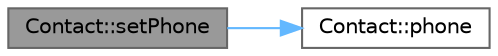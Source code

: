 digraph "Contact::setPhone"
{
 // LATEX_PDF_SIZE
  bgcolor="transparent";
  edge [fontname=Helvetica,fontsize=10,labelfontname=Helvetica,labelfontsize=10];
  node [fontname=Helvetica,fontsize=10,shape=box,height=0.2,width=0.4];
  rankdir="LR";
  Node1 [id="Node000001",label="Contact::setPhone",height=0.2,width=0.4,color="gray40", fillcolor="grey60", style="filled", fontcolor="black",tooltip="Imposta il numero di telefono."];
  Node1 -> Node2 [id="edge1_Node000001_Node000002",color="steelblue1",style="solid",tooltip=" "];
  Node2 [id="Node000002",label="Contact::phone",height=0.2,width=0.4,color="grey40", fillcolor="white", style="filled",URL="$class_contact.html#a6a674a362a967d77b15cba1ba9b65d50",tooltip="Restituisce il numero di telefono."];
}
